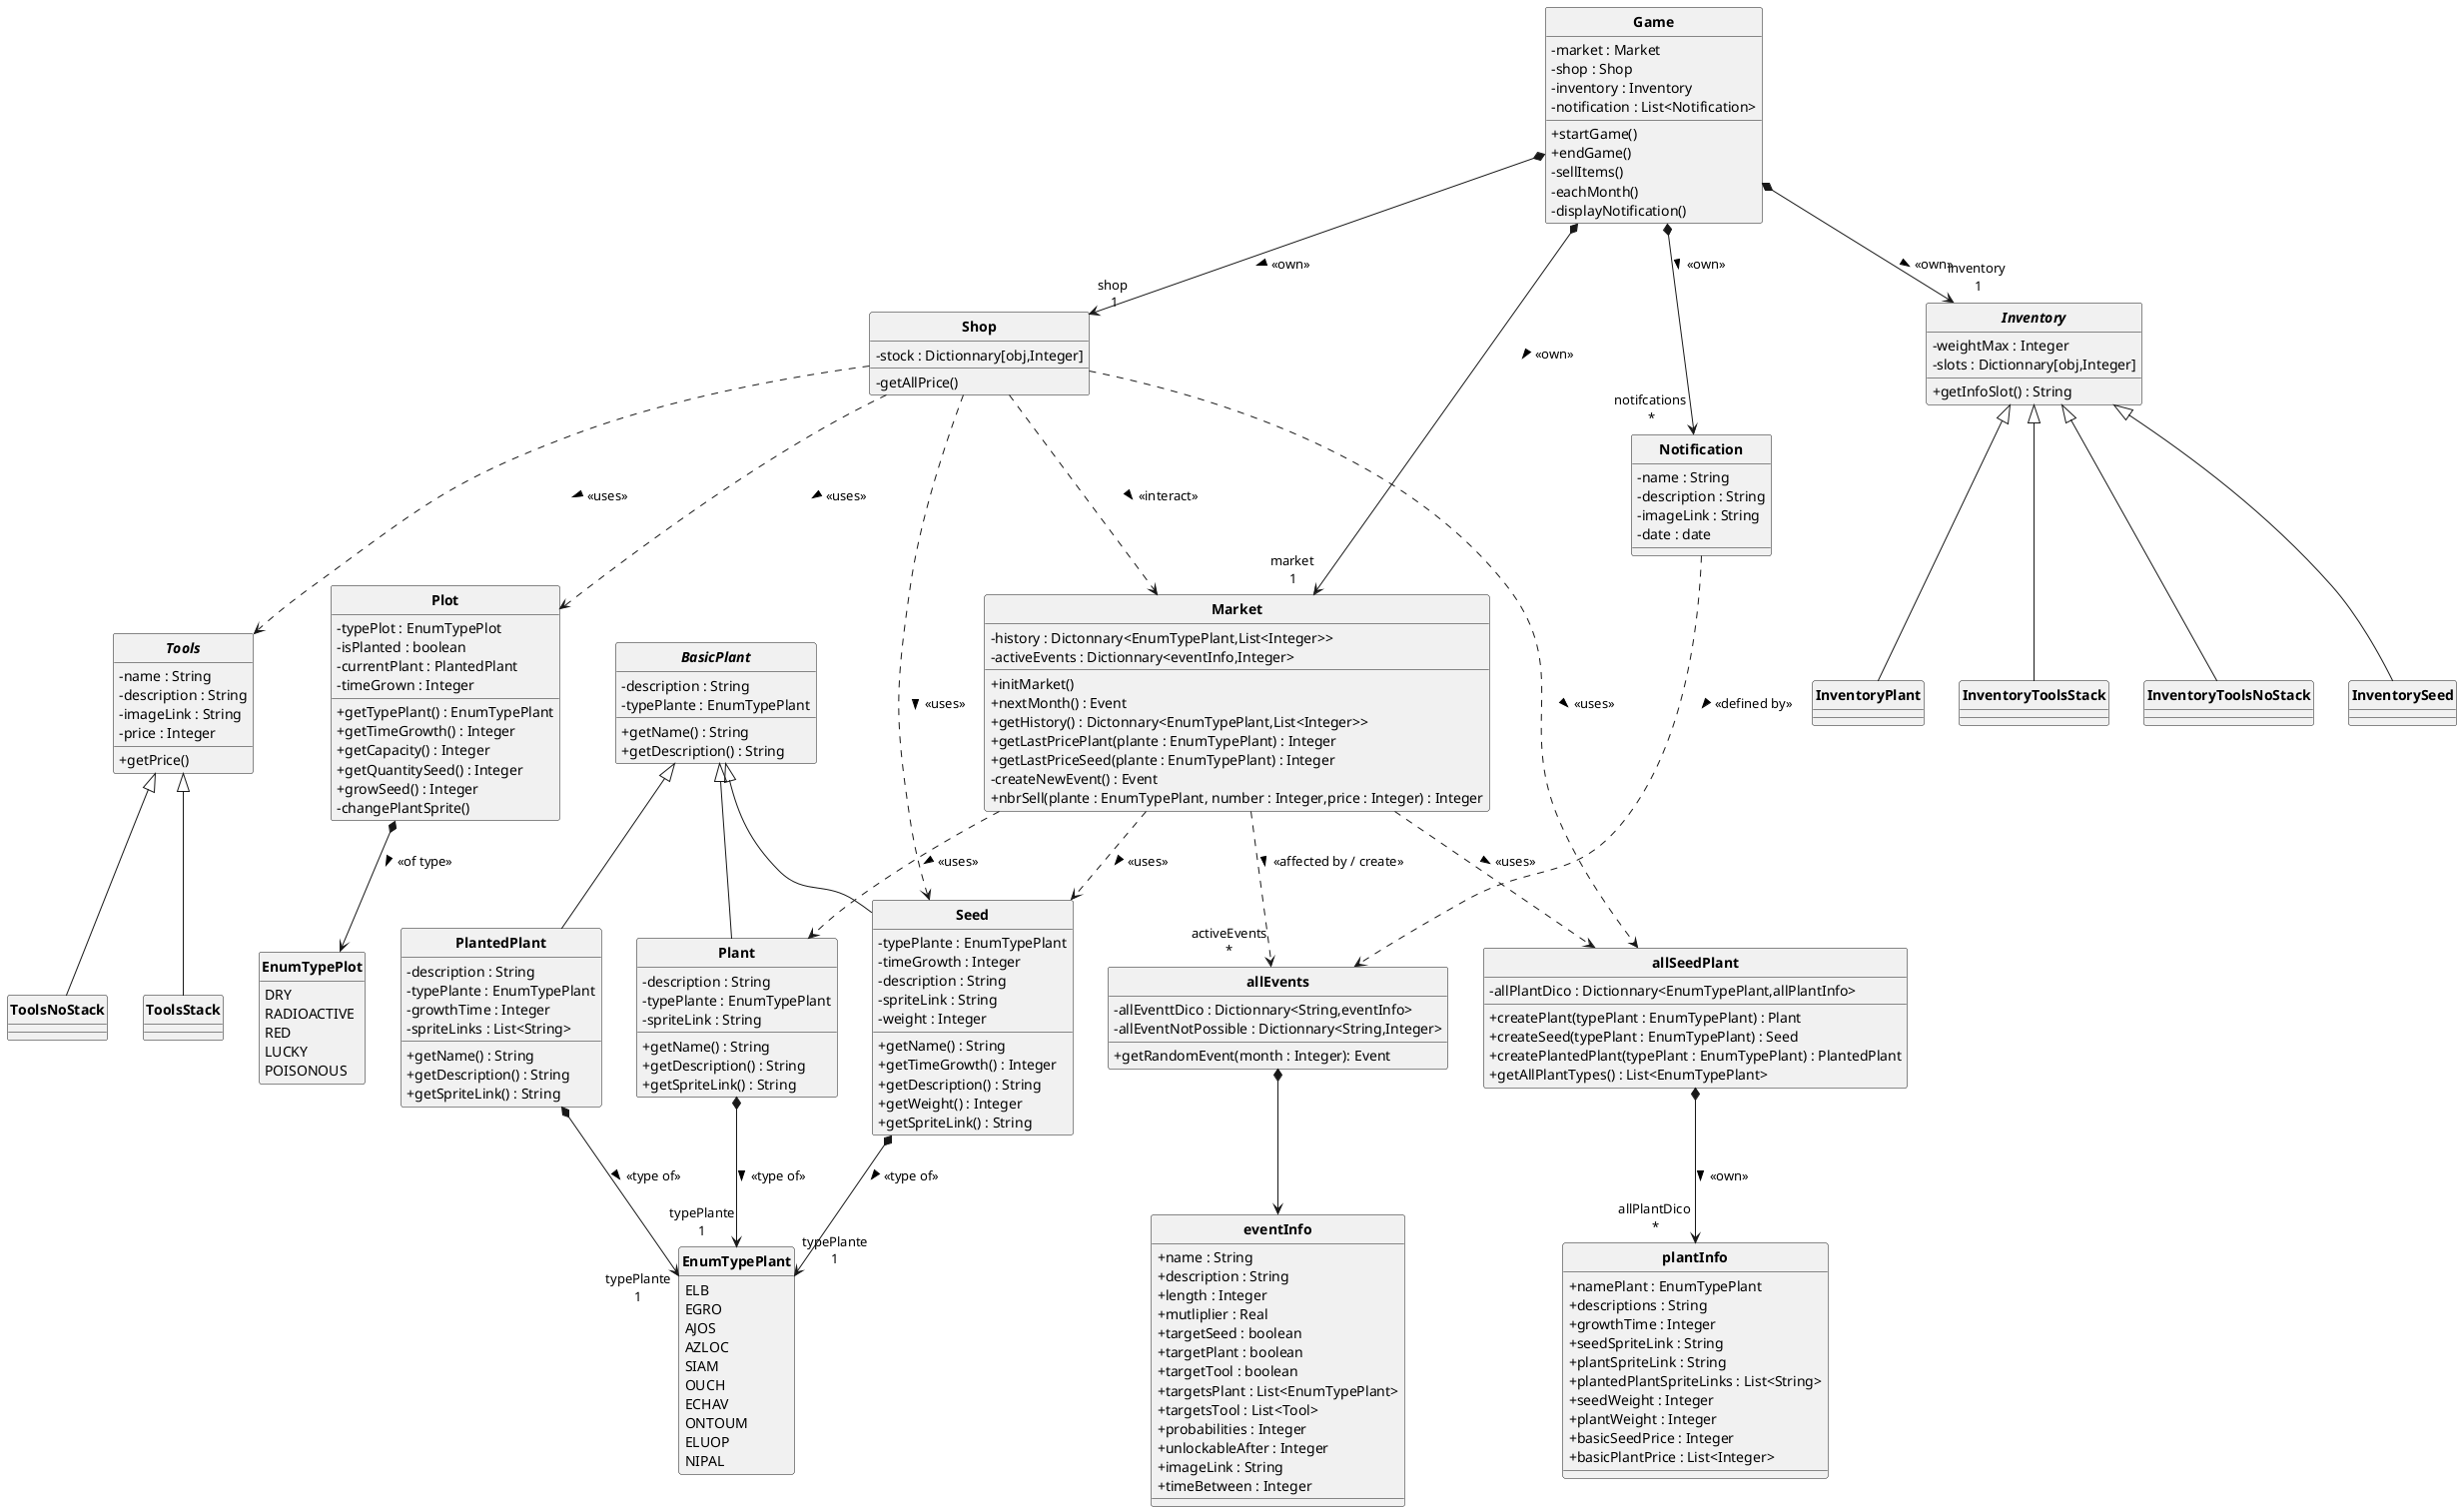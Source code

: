 @startuml
skinparam style strictuml
skinparam classAttributeIconSize 0
skinparam classFontStyle Bold
hide enum methods

class Game{
    - market : Market
    - shop : Shop
    - inventory : Inventory
    - notification : List<Notification>
    + startGame()
    + endGame()
    - sellItems()
    - eachMonth()
    - displayNotification()

}

class Shop{
    - stock : Dictionnary[obj,Integer]
    - getAllPrice()
}

class Plot{
    - typePlot : EnumTypePlot
    - isPlanted : boolean
    - currentPlant : PlantedPlant
    - timeGrown : Integer
    + getTypePlant() : EnumTypePlant
    + getTimeGrowth() : Integer
    + getCapacity() : Integer
    + getQuantitySeed() : Integer
    + growSeed() : Integer
    - changePlantSprite()
}

enum EnumTypePlot{
    DRY
    RADIOACTIVE
    RED
    LUCKY
    POISONOUS
}

abstract Inventory{
    - weightMax : Integer
    - slots : Dictionnary[obj,Integer]
    + getInfoSlot() : String
}

class InventorySeed extends Inventory{

}

class InventoryPlant extends Inventory{

}

class InventoryToolsStack extends Inventory{

}

class InventoryToolsNoStack extends Inventory{

}


abstract BasicPlant{
     - description : String
     - typePlante : EnumTypePlant
     + getName() : String
     + getDescription() : String
}

class Seed extends BasicPlant{
    - typePlante : EnumTypePlant
    - timeGrowth : Integer
    - description : String
    - spriteLink : String
    - weight : Integer
    + getName() : String
    + getTimeGrowth() : Integer
    + getDescription() : String
    + getWeight() : Integer
    + getSpriteLink() : String
}

class Plant extends BasicPlant{
    - description : String
    - typePlante : EnumTypePlant
    - spriteLink : String
    + getName() : String
    + getDescription() : String
    + getSpriteLink() : String
}

class PlantedPlant extends BasicPlant{
    - description : String
    - typePlante : EnumTypePlant
    - growthTime : Integer
    - spriteLinks : List<String>
    + getName() : String
    + getDescription() : String
    + getSpriteLink() : String
}

enum EnumTypePlant{
    ELB
    EGRO
    AJOS
    AZLOC
    SIAM
    OUCH
    ECHAV
    ONTOUM
    ELUOP
    NIPAL
}

class allSeedPlant{
    - allPlantDico : Dictionnary<EnumTypePlant,allPlantInfo>
    + createPlant(typePlant : EnumTypePlant) : Plant
    + createSeed(typePlant : EnumTypePlant) : Seed
    + createPlantedPlant(typePlant : EnumTypePlant) : PlantedPlant
    + getAllPlantTypes() : List<EnumTypePlant>
}

class plantInfo{
     + namePlant : EnumTypePlant
     + descriptions : String
     + growthTime : Integer
     + seedSpriteLink : String
     + plantSpriteLink : String
     + plantedPlantSpriteLinks : List<String>
     + seedWeight : Integer
     + plantWeight : Integer
     + basicSeedPrice : Integer
     'the list is 12 long
     + basicPlantPrice : List<Integer>
}


abstract Tools{
    - name : String
    - description : String
    - imageLink : String
    - price : Integer
    + getPrice()
}

class ToolsStack extends Tools{

}

class ToolsNoStack extends Tools{

}

class Notification{
    - name : String
    - description : String
    - imageLink : String
    - date : date
}

class Market{
    - history : Dictonnary<EnumTypePlant,List<Integer>>
    - activeEvents : Dictionnary<eventInfo,Integer>

    'Est executé au lancement de l'appli, recup l'historique des prix et des events
    + initMarket()
    + nextMonth() : Event
    + getHistory() : Dictonnary<EnumTypePlant,List<Integer>>
    + getLastPricePlant(plante : EnumTypePlant) : Integer
    + getLastPriceSeed(plante : EnumTypePlant) : Integer
    - createNewEvent() : Event
    + nbrSell(plante : EnumTypePlant, number : Integer,price : Integer) : Integer
}


class allEvents {
    - allEventtDico : Dictionnary<String,eventInfo>
    - allEventNotPossible : Dictionnary<String,Integer>
    + getRandomEvent(month : Integer): Event
}


class eventInfo{
    + name : String
    + description : String
    + length : Integer
    + mutliplier : Real
    + targetSeed : boolean
    + targetPlant : boolean
    + targetTool : boolean
    + targetsPlant : List<EnumTypePlant>
    + targetsTool : List<Tool>
    + probabilities : Integer
    'Permet de dire qu'un event est dispo que a partir du mois 0, du 1, du 2....
    + unlockableAfter : Integer
    + imageLink : String
    + timeBetween : Integer
}



Game *-d-> "market \n1" Market : <<own>> >
Game *-d-> "notifcations \n*" Notification : <<own>> >
Game *-d-> "inventory \n1" Inventory : <<own>> >
Game *-d-> "shop \n1" Shop : <<own>> >

Shop ..> Tools : <<uses>> >
Shop ..> Seed : <<uses>> >
Shop ..> Plot : <<uses>> >
Shop ..> allSeedPlant : <<uses>> >
Shop ..> Market : <<interact>> >

Notification..> allEvents : <<defined by>> >


Market ..> Plant : <<uses>> >
Market ..> Seed : <<uses>> >
Market ..>  "activeEvents\n*"allEvents : <<affected by / create>> >
Market ..> allSeedPlant : <<uses>> >


Seed *--> "typePlante\n1" EnumTypePlant : <<type of>> >

Plant *--> "typePlante\n1" EnumTypePlant : <<type of>> >

Plot *--> EnumTypePlot : <<of type>> >

allEvents *--> eventInfo

allSeedPlant *--> "allPlantDico \n*" plantInfo : <<own>> >

PlantedPlant *--> "typePlante\n1" EnumTypePlant : <<type of>> >

@enduml